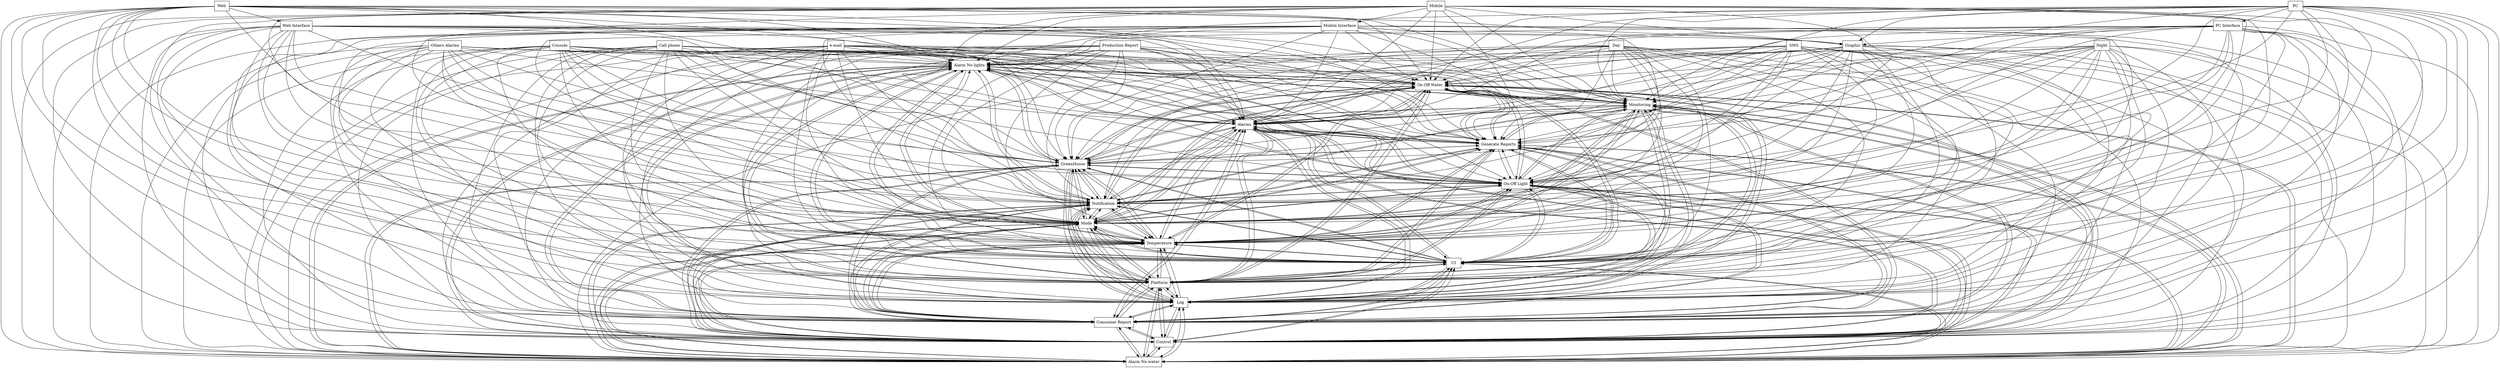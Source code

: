 digraph{
graph [rankdir=TB];
node [shape=box];
edge [arrowhead=normal];
0[label="Graphic",]
1[label="e-mail",]
2[label="Alarm No lights",]
3[label="Day",]
4[label="On-Off Water",]
5[label="Console",]
6[label="Alarm No water",]
7[label="Control",]
8[label="Consumer Report",]
9[label="Log",]
10[label="Production Report",]
11[label="Night",]
12[label="Mobile",]
13[label="Platform",]
14[label="Others Alarms",]
15[label="Web Interface",]
16[label="UI",]
17[label="Temperature",]
18[label="Mode",]
19[label="Notification",]
20[label="Call phone",]
21[label="On-Off Light",]
22[label="GreenHouse",]
23[label="PC Interface",]
24[label="Generate Reports",]
25[label="Mobile Interface",]
26[label="Web",]
27[label="Alarms",]
28[label="Monitoring",]
29[label="SMS",]
30[label="PC",]
0->2[label="",]
0->4[label="",]
0->6[label="",]
0->7[label="",]
0->8[label="",]
0->9[label="",]
0->13[label="",]
0->16[label="",]
0->17[label="",]
0->18[label="",]
0->19[label="",]
0->21[label="",]
0->22[label="",]
0->24[label="",]
0->27[label="",]
0->28[label="",]
1->2[label="",]
1->4[label="",]
1->6[label="",]
1->7[label="",]
1->8[label="",]
1->9[label="",]
1->13[label="",]
1->16[label="",]
1->17[label="",]
1->18[label="",]
1->19[label="",]
1->21[label="",]
1->22[label="",]
1->24[label="",]
1->27[label="",]
1->28[label="",]
2->4[label="",]
2->6[label="",]
2->7[label="",]
2->8[label="",]
2->9[label="",]
2->13[label="",]
2->16[label="",]
2->17[label="",]
2->18[label="",]
2->19[label="",]
2->21[label="",]
2->22[label="",]
2->24[label="",]
2->27[label="",]
2->28[label="",]
3->2[label="",]
3->4[label="",]
3->6[label="",]
3->7[label="",]
3->8[label="",]
3->9[label="",]
3->13[label="",]
3->16[label="",]
3->17[label="",]
3->18[label="",]
3->19[label="",]
3->21[label="",]
3->22[label="",]
3->24[label="",]
3->27[label="",]
3->28[label="",]
4->2[label="",]
4->6[label="",]
4->7[label="",]
4->8[label="",]
4->9[label="",]
4->13[label="",]
4->16[label="",]
4->17[label="",]
4->18[label="",]
4->19[label="",]
4->21[label="",]
4->22[label="",]
4->24[label="",]
4->27[label="",]
4->28[label="",]
5->2[label="",]
5->4[label="",]
5->6[label="",]
5->7[label="",]
5->8[label="",]
5->9[label="",]
5->13[label="",]
5->16[label="",]
5->17[label="",]
5->18[label="",]
5->19[label="",]
5->21[label="",]
5->22[label="",]
5->24[label="",]
5->27[label="",]
5->28[label="",]
6->2[label="",]
6->4[label="",]
6->7[label="",]
6->8[label="",]
6->9[label="",]
6->13[label="",]
6->16[label="",]
6->17[label="",]
6->18[label="",]
6->19[label="",]
6->21[label="",]
6->22[label="",]
6->24[label="",]
6->27[label="",]
6->28[label="",]
7->2[label="",]
7->4[label="",]
7->6[label="",]
7->8[label="",]
7->9[label="",]
7->13[label="",]
7->16[label="",]
7->17[label="",]
7->18[label="",]
7->19[label="",]
7->21[label="",]
7->22[label="",]
7->24[label="",]
7->27[label="",]
7->28[label="",]
8->2[label="",]
8->4[label="",]
8->6[label="",]
8->7[label="",]
8->9[label="",]
8->13[label="",]
8->16[label="",]
8->17[label="",]
8->18[label="",]
8->19[label="",]
8->21[label="",]
8->22[label="",]
8->24[label="",]
8->27[label="",]
8->28[label="",]
9->2[label="",]
9->4[label="",]
9->6[label="",]
9->7[label="",]
9->8[label="",]
9->13[label="",]
9->16[label="",]
9->17[label="",]
9->18[label="",]
9->19[label="",]
9->21[label="",]
9->22[label="",]
9->24[label="",]
9->27[label="",]
9->28[label="",]
10->2[label="",]
10->4[label="",]
10->6[label="",]
10->7[label="",]
10->8[label="",]
10->9[label="",]
10->13[label="",]
10->16[label="",]
10->17[label="",]
10->18[label="",]
10->19[label="",]
10->21[label="",]
10->22[label="",]
10->24[label="",]
10->27[label="",]
10->28[label="",]
11->2[label="",]
11->4[label="",]
11->6[label="",]
11->7[label="",]
11->8[label="",]
11->9[label="",]
11->13[label="",]
11->16[label="",]
11->17[label="",]
11->18[label="",]
11->19[label="",]
11->21[label="",]
11->22[label="",]
11->24[label="",]
11->27[label="",]
11->28[label="",]
12->0[label="",]
12->2[label="",]
12->4[label="",]
12->6[label="",]
12->7[label="",]
12->8[label="",]
12->9[label="",]
12->13[label="",]
12->16[label="",]
12->17[label="",]
12->18[label="",]
12->19[label="",]
12->21[label="",]
12->22[label="",]
12->24[label="",]
12->25[label="",]
12->27[label="",]
12->28[label="",]
13->2[label="",]
13->4[label="",]
13->6[label="",]
13->7[label="",]
13->8[label="",]
13->9[label="",]
13->16[label="",]
13->17[label="",]
13->18[label="",]
13->19[label="",]
13->21[label="",]
13->22[label="",]
13->24[label="",]
13->27[label="",]
13->28[label="",]
14->2[label="",]
14->4[label="",]
14->6[label="",]
14->7[label="",]
14->8[label="",]
14->9[label="",]
14->13[label="",]
14->16[label="",]
14->17[label="",]
14->18[label="",]
14->19[label="",]
14->21[label="",]
14->22[label="",]
14->24[label="",]
14->27[label="",]
14->28[label="",]
15->0[label="",]
15->2[label="",]
15->4[label="",]
15->6[label="",]
15->7[label="",]
15->8[label="",]
15->9[label="",]
15->13[label="",]
15->16[label="",]
15->17[label="",]
15->18[label="",]
15->19[label="",]
15->21[label="",]
15->22[label="",]
15->24[label="",]
15->27[label="",]
15->28[label="",]
16->2[label="",]
16->4[label="",]
16->6[label="",]
16->7[label="",]
16->8[label="",]
16->9[label="",]
16->13[label="",]
16->17[label="",]
16->18[label="",]
16->19[label="",]
16->21[label="",]
16->22[label="",]
16->24[label="",]
16->27[label="",]
16->28[label="",]
17->2[label="",]
17->4[label="",]
17->6[label="",]
17->7[label="",]
17->8[label="",]
17->9[label="",]
17->13[label="",]
17->16[label="",]
17->18[label="",]
17->19[label="",]
17->21[label="",]
17->22[label="",]
17->24[label="",]
17->27[label="",]
17->28[label="",]
18->2[label="",]
18->4[label="",]
18->6[label="",]
18->7[label="",]
18->8[label="",]
18->9[label="",]
18->13[label="",]
18->16[label="",]
18->17[label="",]
18->19[label="",]
18->21[label="",]
18->22[label="",]
18->24[label="",]
18->27[label="",]
18->28[label="",]
19->2[label="",]
19->4[label="",]
19->6[label="",]
19->7[label="",]
19->8[label="",]
19->9[label="",]
19->13[label="",]
19->16[label="",]
19->17[label="",]
19->18[label="",]
19->21[label="",]
19->22[label="",]
19->24[label="",]
19->27[label="",]
19->28[label="",]
20->2[label="",]
20->4[label="",]
20->6[label="",]
20->7[label="",]
20->8[label="",]
20->9[label="",]
20->13[label="",]
20->16[label="",]
20->17[label="",]
20->18[label="",]
20->19[label="",]
20->21[label="",]
20->22[label="",]
20->24[label="",]
20->27[label="",]
20->28[label="",]
21->2[label="",]
21->4[label="",]
21->6[label="",]
21->7[label="",]
21->8[label="",]
21->9[label="",]
21->13[label="",]
21->16[label="",]
21->17[label="",]
21->18[label="",]
21->19[label="",]
21->22[label="",]
21->24[label="",]
21->27[label="",]
21->28[label="",]
22->2[label="",]
22->4[label="",]
22->6[label="",]
22->7[label="",]
22->8[label="",]
22->9[label="",]
22->13[label="",]
22->16[label="",]
22->17[label="",]
22->18[label="",]
22->19[label="",]
22->21[label="",]
22->24[label="",]
22->27[label="",]
22->28[label="",]
23->0[label="",]
23->2[label="",]
23->4[label="",]
23->6[label="",]
23->7[label="",]
23->8[label="",]
23->9[label="",]
23->13[label="",]
23->16[label="",]
23->17[label="",]
23->18[label="",]
23->19[label="",]
23->21[label="",]
23->22[label="",]
23->24[label="",]
23->27[label="",]
23->28[label="",]
24->2[label="",]
24->4[label="",]
24->6[label="",]
24->7[label="",]
24->8[label="",]
24->9[label="",]
24->13[label="",]
24->16[label="",]
24->17[label="",]
24->18[label="",]
24->19[label="",]
24->21[label="",]
24->22[label="",]
24->27[label="",]
24->28[label="",]
25->0[label="",]
25->2[label="",]
25->4[label="",]
25->6[label="",]
25->7[label="",]
25->8[label="",]
25->9[label="",]
25->13[label="",]
25->16[label="",]
25->17[label="",]
25->18[label="",]
25->19[label="",]
25->21[label="",]
25->22[label="",]
25->24[label="",]
25->27[label="",]
25->28[label="",]
26->0[label="",]
26->2[label="",]
26->4[label="",]
26->6[label="",]
26->7[label="",]
26->8[label="",]
26->9[label="",]
26->13[label="",]
26->15[label="",]
26->16[label="",]
26->17[label="",]
26->18[label="",]
26->19[label="",]
26->21[label="",]
26->22[label="",]
26->24[label="",]
26->27[label="",]
26->28[label="",]
27->2[label="",]
27->4[label="",]
27->6[label="",]
27->7[label="",]
27->8[label="",]
27->9[label="",]
27->13[label="",]
27->16[label="",]
27->17[label="",]
27->18[label="",]
27->19[label="",]
27->21[label="",]
27->22[label="",]
27->24[label="",]
27->28[label="",]
28->2[label="",]
28->4[label="",]
28->6[label="",]
28->7[label="",]
28->8[label="",]
28->9[label="",]
28->13[label="",]
28->16[label="",]
28->17[label="",]
28->18[label="",]
28->19[label="",]
28->21[label="",]
28->22[label="",]
28->24[label="",]
28->27[label="",]
29->2[label="",]
29->4[label="",]
29->6[label="",]
29->7[label="",]
29->8[label="",]
29->9[label="",]
29->13[label="",]
29->16[label="",]
29->17[label="",]
29->18[label="",]
29->19[label="",]
29->21[label="",]
29->22[label="",]
29->24[label="",]
29->27[label="",]
29->28[label="",]
30->0[label="",]
30->2[label="",]
30->4[label="",]
30->6[label="",]
30->7[label="",]
30->8[label="",]
30->9[label="",]
30->13[label="",]
30->16[label="",]
30->17[label="",]
30->18[label="",]
30->19[label="",]
30->21[label="",]
30->22[label="",]
30->23[label="",]
30->24[label="",]
30->27[label="",]
30->28[label="",]
}
